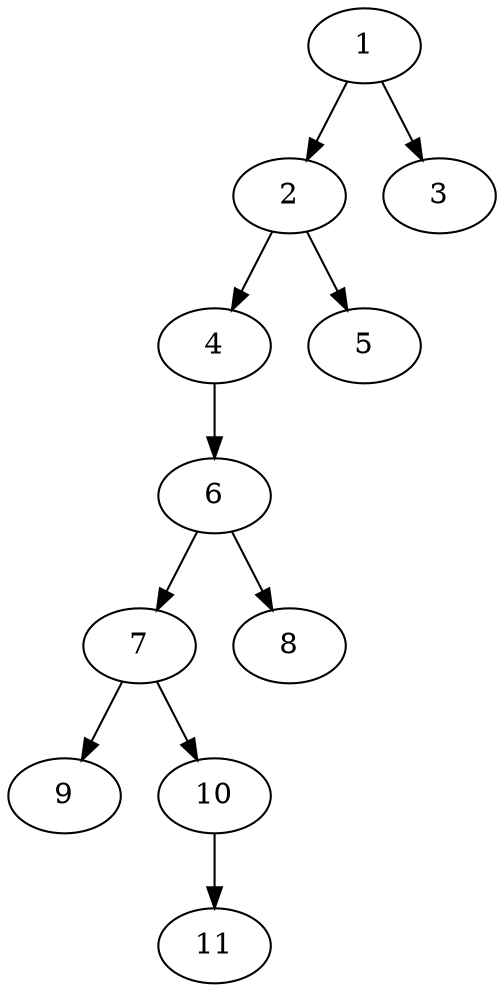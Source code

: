// DAG (tier=1-easy, mode=data, n=11, ccr=0.314, fat=0.402, density=0.267, regular=0.655, jump=0.049, mindata=1048576, maxdata=8388608)
// DAG automatically generated by daggen at Sun Aug 24 16:33:33 2025
// /home/ermia/Project/Environments/daggen/bin/daggen --dot --ccr 0.314 --fat 0.402 --regular 0.655 --density 0.267 --jump 0.049 --mindata 1048576 --maxdata 8388608 -n 11 
digraph G {
  1 [size="17817512451083064", alpha="0.02", expect_size="8908756225541532"]
  1 -> 2 [size ="473496396234752"]
  1 -> 3 [size ="473496396234752"]
  2 [size="4876192781942390784", alpha="0.14", expect_size="2438096390971195392"]
  2 -> 4 [size ="23004381708288"]
  2 -> 5 [size ="23004381708288"]
  3 [size="327593866555221632", alpha="0.09", expect_size="163796933277610816"]
  4 [size="300873654064630592", alpha="0.04", expect_size="150436827032315296"]
  4 -> 6 [size ="349420050710528"]
  5 [size="72337407408829628416", alpha="0.02", expect_size="36168703704414814208"]
  6 [size="461310996069343488", alpha="0.00", expect_size="230655498034671744"]
  6 -> 7 [size ="300984093900800"]
  6 -> 8 [size ="300984093900800"]
  7 [size="31204825850463088", alpha="0.01", expect_size="15602412925231544"]
  7 -> 9 [size ="502671236661248"]
  7 -> 10 [size ="502671236661248"]
  8 [size="115657335543995301888", alpha="0.09", expect_size="57828667771997650944"]
  9 [size="843779483243488", alpha="0.03", expect_size="421889741621744"]
  10 [size="369091407480964", alpha="0.14", expect_size="184545703740482"]
  10 -> 11 [size ="9266064785408"]
  11 [size="21580941174856100", alpha="0.12", expect_size="10790470587428050"]
}